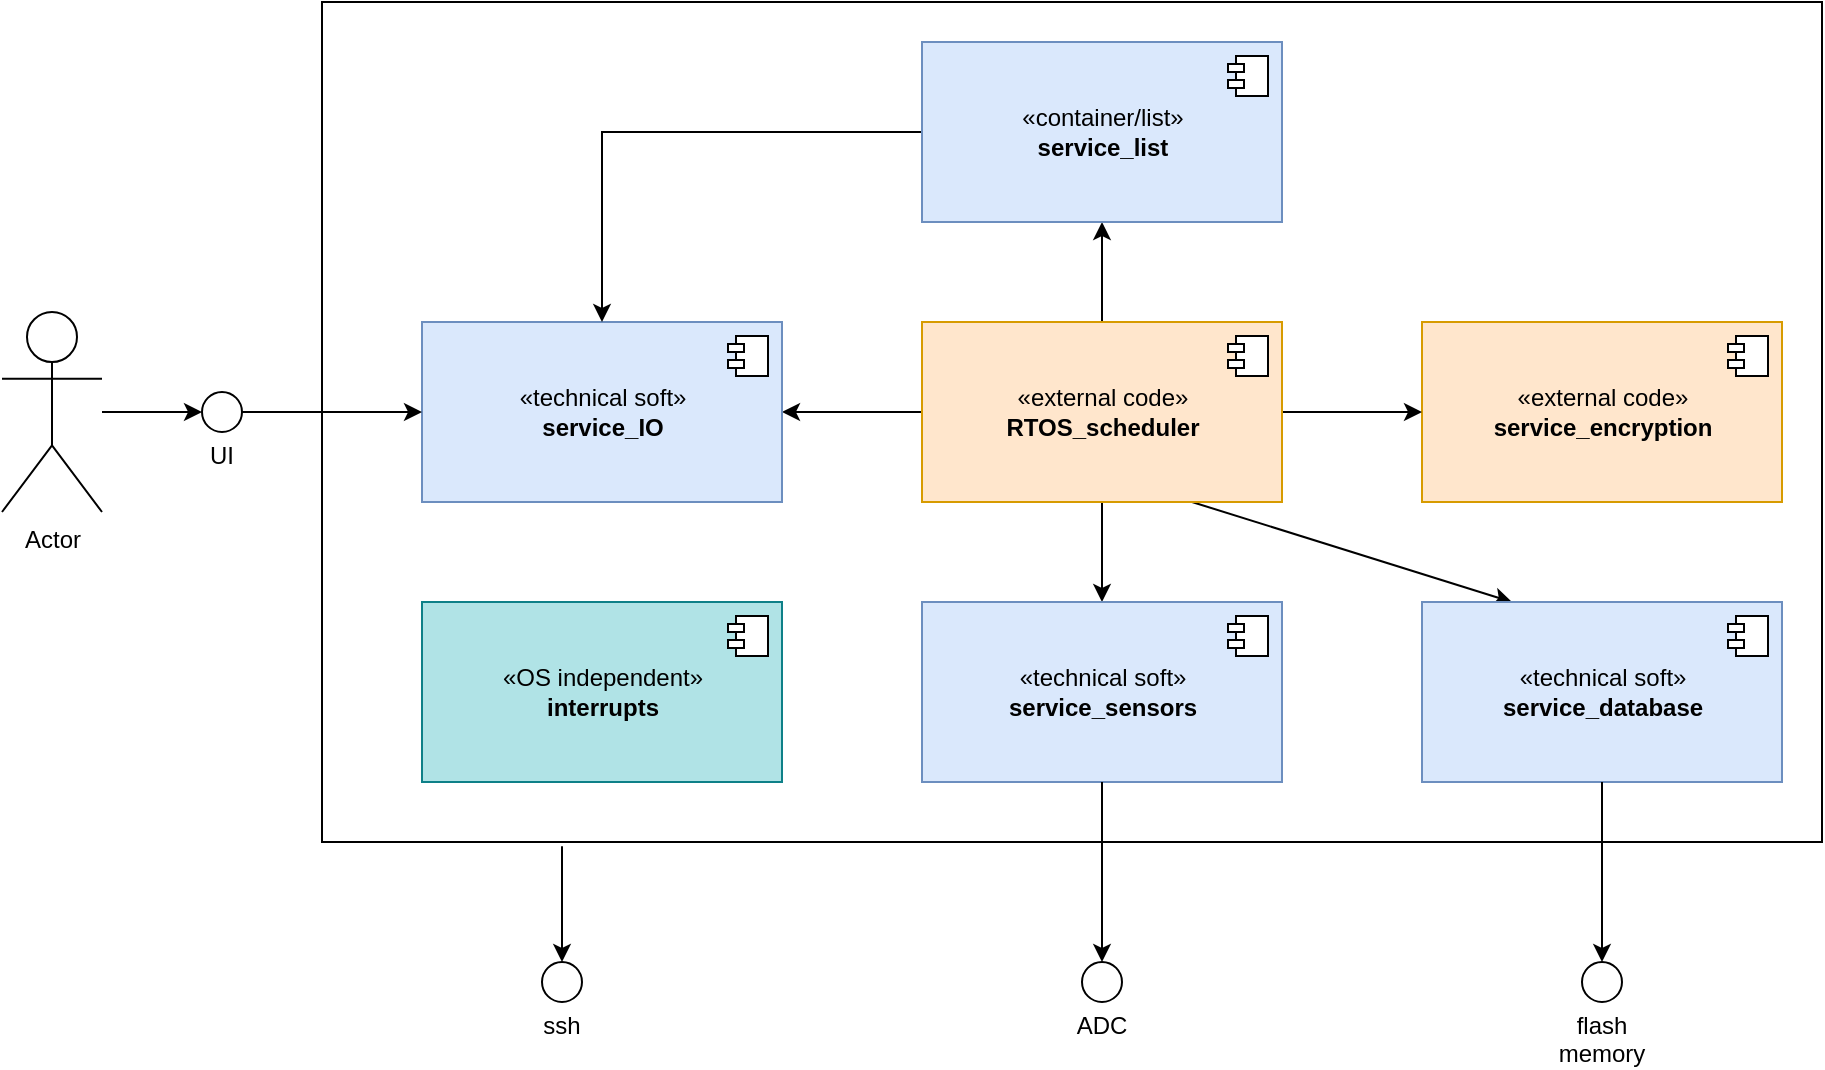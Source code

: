 <mxfile version="19.0.3" type="device"><diagram id="1MYmrCTNHw_WVxdx9uy3" name="Page-1"><mxGraphModel dx="3922" dy="854" grid="1" gridSize="10" guides="1" tooltips="1" connect="1" arrows="1" fold="1" page="1" pageScale="1" pageWidth="850" pageHeight="1100" math="0" shadow="0"><root><mxCell id="0"/><mxCell id="1" parent="0"/><mxCell id="J79AT2iS-K9aIa7s2Sya-22" value="" style="rounded=0;whiteSpace=wrap;html=1;" parent="1" vertex="1"><mxGeometry x="-1920" y="120" width="750" height="420" as="geometry"/></mxCell><mxCell id="J79AT2iS-K9aIa7s2Sya-1" value="«external code»&lt;br&gt;&lt;b&gt;service_encryption&lt;/b&gt;" style="html=1;dropTarget=0;fillColor=#ffe6cc;strokeColor=#d79b00;" parent="1" vertex="1"><mxGeometry x="-1370" y="280" width="180" height="90" as="geometry"/></mxCell><mxCell id="J79AT2iS-K9aIa7s2Sya-2" value="" style="shape=module;jettyWidth=8;jettyHeight=4;" parent="J79AT2iS-K9aIa7s2Sya-1" vertex="1"><mxGeometry x="1" width="20" height="20" relative="1" as="geometry"><mxPoint x="-27" y="7" as="offset"/></mxGeometry></mxCell><mxCell id="J79AT2iS-K9aIa7s2Sya-32" style="edgeStyle=none;rounded=0;orthogonalLoop=1;jettySize=auto;html=1;" parent="1" source="J79AT2iS-K9aIa7s2Sya-3" target="J79AT2iS-K9aIa7s2Sya-1" edge="1"><mxGeometry relative="1" as="geometry"/></mxCell><mxCell id="J79AT2iS-K9aIa7s2Sya-33" style="edgeStyle=none;rounded=0;orthogonalLoop=1;jettySize=auto;html=1;" parent="1" source="J79AT2iS-K9aIa7s2Sya-3" target="J79AT2iS-K9aIa7s2Sya-7" edge="1"><mxGeometry relative="1" as="geometry"/></mxCell><mxCell id="J79AT2iS-K9aIa7s2Sya-34" style="edgeStyle=none;rounded=0;orthogonalLoop=1;jettySize=auto;html=1;entryX=1;entryY=0.5;entryDx=0;entryDy=0;" parent="1" source="J79AT2iS-K9aIa7s2Sya-3" target="J79AT2iS-K9aIa7s2Sya-15" edge="1"><mxGeometry relative="1" as="geometry"/></mxCell><mxCell id="J79AT2iS-K9aIa7s2Sya-35" style="edgeStyle=none;rounded=0;orthogonalLoop=1;jettySize=auto;html=1;exitX=0.5;exitY=1;exitDx=0;exitDy=0;" parent="1" source="J79AT2iS-K9aIa7s2Sya-3" target="J79AT2iS-K9aIa7s2Sya-17" edge="1"><mxGeometry relative="1" as="geometry"/></mxCell><mxCell id="J79AT2iS-K9aIa7s2Sya-36" style="edgeStyle=none;rounded=0;orthogonalLoop=1;jettySize=auto;html=1;exitX=0.75;exitY=1;exitDx=0;exitDy=0;entryX=0.25;entryY=0;entryDx=0;entryDy=0;" parent="1" source="J79AT2iS-K9aIa7s2Sya-3" target="J79AT2iS-K9aIa7s2Sya-19" edge="1"><mxGeometry relative="1" as="geometry"/></mxCell><mxCell id="J79AT2iS-K9aIa7s2Sya-3" value="«external code»&lt;br&gt;&lt;b&gt;RTOS_scheduler&lt;/b&gt;" style="html=1;dropTarget=0;fillColor=#ffe6cc;strokeColor=#d79b00;" parent="1" vertex="1"><mxGeometry x="-1620" y="280" width="180" height="90" as="geometry"/></mxCell><mxCell id="J79AT2iS-K9aIa7s2Sya-4" value="" style="shape=module;jettyWidth=8;jettyHeight=4;" parent="J79AT2iS-K9aIa7s2Sya-3" vertex="1"><mxGeometry x="1" width="20" height="20" relative="1" as="geometry"><mxPoint x="-27" y="7" as="offset"/></mxGeometry></mxCell><mxCell id="J79AT2iS-K9aIa7s2Sya-15" value="«technical soft»&lt;br&gt;&lt;b&gt;service_IO&lt;/b&gt;" style="html=1;dropTarget=0;fillColor=#dae8fc;strokeColor=#6c8ebf;" parent="1" vertex="1"><mxGeometry x="-1870" y="280" width="180" height="90" as="geometry"/></mxCell><mxCell id="J79AT2iS-K9aIa7s2Sya-16" value="" style="shape=module;jettyWidth=8;jettyHeight=4;" parent="J79AT2iS-K9aIa7s2Sya-15" vertex="1"><mxGeometry x="1" width="20" height="20" relative="1" as="geometry"><mxPoint x="-27" y="7" as="offset"/></mxGeometry></mxCell><mxCell id="J79AT2iS-K9aIa7s2Sya-17" value="«technical soft»&lt;br&gt;&lt;b&gt;service_sensors&lt;/b&gt;" style="html=1;dropTarget=0;fillColor=#dae8fc;strokeColor=#6c8ebf;" parent="1" vertex="1"><mxGeometry x="-1620" y="420" width="180" height="90" as="geometry"/></mxCell><mxCell id="J79AT2iS-K9aIa7s2Sya-18" value="" style="shape=module;jettyWidth=8;jettyHeight=4;" parent="J79AT2iS-K9aIa7s2Sya-17" vertex="1"><mxGeometry x="1" width="20" height="20" relative="1" as="geometry"><mxPoint x="-27" y="7" as="offset"/></mxGeometry></mxCell><mxCell id="J79AT2iS-K9aIa7s2Sya-19" value="«technical soft»&lt;br&gt;&lt;b&gt;service_database&lt;/b&gt;" style="html=1;dropTarget=0;fillColor=#dae8fc;strokeColor=#6c8ebf;" parent="1" vertex="1"><mxGeometry x="-1370" y="420" width="180" height="90" as="geometry"/></mxCell><mxCell id="J79AT2iS-K9aIa7s2Sya-20" value="" style="shape=module;jettyWidth=8;jettyHeight=4;" parent="J79AT2iS-K9aIa7s2Sya-19" vertex="1"><mxGeometry x="1" width="20" height="20" relative="1" as="geometry"><mxPoint x="-27" y="7" as="offset"/></mxGeometry></mxCell><mxCell id="Vyt17i5PtOUEmaVz3Rnv-7" value="" style="edgeStyle=orthogonalEdgeStyle;rounded=0;orthogonalLoop=1;jettySize=auto;html=1;entryX=0.5;entryY=0;entryDx=0;entryDy=0;" edge="1" parent="1" source="J79AT2iS-K9aIa7s2Sya-7" target="J79AT2iS-K9aIa7s2Sya-15"><mxGeometry relative="1" as="geometry"><mxPoint x="-1700" y="185" as="targetPoint"/></mxGeometry></mxCell><mxCell id="J79AT2iS-K9aIa7s2Sya-7" value="«container/list»&lt;br&gt;&lt;b&gt;service_list&lt;/b&gt;" style="html=1;dropTarget=0;fillColor=#dae8fc;strokeColor=#6c8ebf;" parent="1" vertex="1"><mxGeometry x="-1620" y="140" width="180" height="90" as="geometry"/></mxCell><mxCell id="J79AT2iS-K9aIa7s2Sya-8" value="" style="shape=module;jettyWidth=8;jettyHeight=4;" parent="J79AT2iS-K9aIa7s2Sya-7" vertex="1"><mxGeometry x="1" width="20" height="20" relative="1" as="geometry"><mxPoint x="-27" y="7" as="offset"/></mxGeometry></mxCell><mxCell id="J79AT2iS-K9aIa7s2Sya-23" value="&lt;br&gt;&lt;br&gt;&lt;br&gt;&lt;br&gt;flash &lt;br&gt;memory" style="ellipse;whiteSpace=wrap;html=1;aspect=fixed;" parent="1" vertex="1"><mxGeometry x="-1290" y="600" width="20" height="20" as="geometry"/></mxCell><mxCell id="J79AT2iS-K9aIa7s2Sya-24" value="" style="endArrow=classic;html=1;rounded=0;exitX=0.5;exitY=1;exitDx=0;exitDy=0;entryX=0.5;entryY=0;entryDx=0;entryDy=0;" parent="1" source="J79AT2iS-K9aIa7s2Sya-19" target="J79AT2iS-K9aIa7s2Sya-23" edge="1"><mxGeometry width="50" height="50" relative="1" as="geometry"><mxPoint x="-1380" y="540" as="sourcePoint"/><mxPoint x="-1330" y="490" as="targetPoint"/></mxGeometry></mxCell><mxCell id="J79AT2iS-K9aIa7s2Sya-25" value="&lt;br&gt;&lt;br&gt;&lt;br&gt;ADC" style="ellipse;whiteSpace=wrap;html=1;aspect=fixed;" parent="1" vertex="1"><mxGeometry x="-1540" y="600" width="20" height="20" as="geometry"/></mxCell><mxCell id="J79AT2iS-K9aIa7s2Sya-26" value="" style="endArrow=classic;html=1;rounded=0;exitX=0.5;exitY=1;exitDx=0;exitDy=0;entryX=0.5;entryY=0;entryDx=0;entryDy=0;" parent="1" source="J79AT2iS-K9aIa7s2Sya-17" target="J79AT2iS-K9aIa7s2Sya-25" edge="1"><mxGeometry width="50" height="50" relative="1" as="geometry"><mxPoint x="-1250" y="810" as="sourcePoint"/><mxPoint x="-1200" y="760" as="targetPoint"/></mxGeometry></mxCell><mxCell id="Vyt17i5PtOUEmaVz3Rnv-4" value="" style="edgeStyle=orthogonalEdgeStyle;rounded=0;orthogonalLoop=1;jettySize=auto;html=1;" edge="1" parent="1" source="J79AT2iS-K9aIa7s2Sya-28" target="Vyt17i5PtOUEmaVz3Rnv-1"><mxGeometry relative="1" as="geometry"/></mxCell><mxCell id="J79AT2iS-K9aIa7s2Sya-28" value="Actor" style="shape=umlActor;verticalLabelPosition=bottom;verticalAlign=top;html=1;" parent="1" vertex="1"><mxGeometry x="-2080" y="275" width="50" height="100" as="geometry"/></mxCell><mxCell id="J79AT2iS-K9aIa7s2Sya-43" value="&lt;br&gt;&lt;br&gt;&lt;br&gt;ssh" style="ellipse;whiteSpace=wrap;html=1;aspect=fixed;" parent="1" vertex="1"><mxGeometry x="-1810" y="600" width="20" height="20" as="geometry"/></mxCell><mxCell id="J79AT2iS-K9aIa7s2Sya-46" value="" style="endArrow=classic;html=1;rounded=0;exitX=0.16;exitY=1.005;exitDx=0;exitDy=0;exitPerimeter=0;" parent="1" source="J79AT2iS-K9aIa7s2Sya-22" target="J79AT2iS-K9aIa7s2Sya-43" edge="1"><mxGeometry width="50" height="50" relative="1" as="geometry"><mxPoint x="-2010" y="640" as="sourcePoint"/><mxPoint x="-1960" y="590" as="targetPoint"/></mxGeometry></mxCell><mxCell id="Vyt17i5PtOUEmaVz3Rnv-1" value="&lt;br&gt;&lt;br&gt;&lt;br&gt;UI" style="ellipse;whiteSpace=wrap;html=1;aspect=fixed;" vertex="1" parent="1"><mxGeometry x="-1980" y="315" width="20" height="20" as="geometry"/></mxCell><mxCell id="Vyt17i5PtOUEmaVz3Rnv-2" value="" style="endArrow=classic;html=1;rounded=0;exitX=1;exitY=0.5;exitDx=0;exitDy=0;entryX=0;entryY=0.5;entryDx=0;entryDy=0;" edge="1" parent="1" source="Vyt17i5PtOUEmaVz3Rnv-1" target="J79AT2iS-K9aIa7s2Sya-15"><mxGeometry width="50" height="50" relative="1" as="geometry"><mxPoint x="-1640" y="400" as="sourcePoint"/><mxPoint x="-1590" y="350" as="targetPoint"/></mxGeometry></mxCell><mxCell id="Vyt17i5PtOUEmaVz3Rnv-9" value="«OS independent»&lt;br&gt;&lt;b&gt;interrupts&lt;/b&gt;" style="html=1;dropTarget=0;fillColor=#b0e3e6;strokeColor=#0e8088;" vertex="1" parent="1"><mxGeometry x="-1870" y="420" width="180" height="90" as="geometry"/></mxCell><mxCell id="Vyt17i5PtOUEmaVz3Rnv-10" value="" style="shape=module;jettyWidth=8;jettyHeight=4;" vertex="1" parent="Vyt17i5PtOUEmaVz3Rnv-9"><mxGeometry x="1" width="20" height="20" relative="1" as="geometry"><mxPoint x="-27" y="7" as="offset"/></mxGeometry></mxCell></root></mxGraphModel></diagram></mxfile>